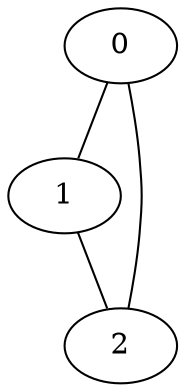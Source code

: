graph testGrapheToPartition {
	graph [bb="0,0,81,180"];
	node [label="\N"];
	0	 [height=0.5,
		pos="54,162",
		width=0.75];
	1	 [height=0.5,
		pos="27,90",
		width=0.75];
	0 -- 1	 [pos="47.326,144.2 43.141,133.04 37.768,118.71 33.597,107.59"];
	2	 [height=0.5,
		pos="54,18",
		width=0.75];
	0 -- 2	 [pos="57.747,144.09 59.747,133.62 61.997,120.12 63,108 64.32,92.055 64.32,87.945 63,72 61.997,59.876 59.747,46.376 57.747,35.907"];
	1 -- 2	 [pos="33.674,72.202 37.859,61.042 43.232,46.714 47.403,35.593"];
}
